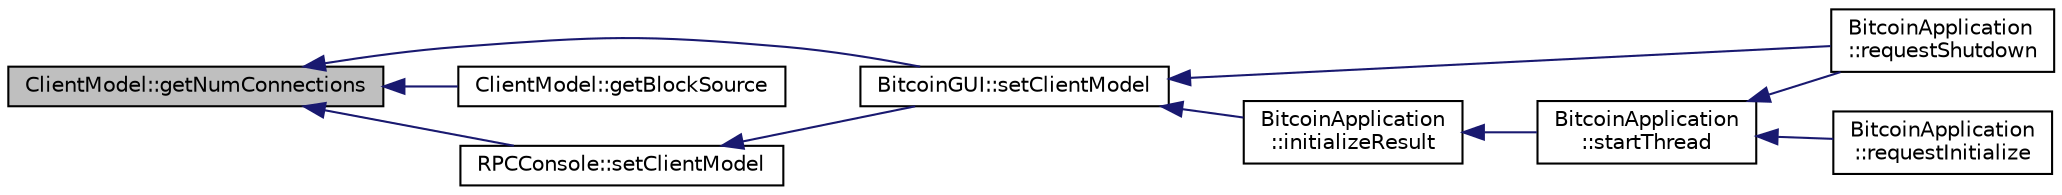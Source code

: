 digraph "ClientModel::getNumConnections"
{
  edge [fontname="Helvetica",fontsize="10",labelfontname="Helvetica",labelfontsize="10"];
  node [fontname="Helvetica",fontsize="10",shape=record];
  rankdir="LR";
  Node115 [label="ClientModel::getNumConnections",height=0.2,width=0.4,color="black", fillcolor="grey75", style="filled", fontcolor="black"];
  Node115 -> Node116 [dir="back",color="midnightblue",fontsize="10",style="solid",fontname="Helvetica"];
  Node116 [label="BitcoinGUI::setClientModel",height=0.2,width=0.4,color="black", fillcolor="white", style="filled",URL="$class_bitcoin_g_u_i.html#a99d71e1f8478ab937ce2522c8d3815e3",tooltip="Set the client model. "];
  Node116 -> Node117 [dir="back",color="midnightblue",fontsize="10",style="solid",fontname="Helvetica"];
  Node117 [label="BitcoinApplication\l::requestShutdown",height=0.2,width=0.4,color="black", fillcolor="white", style="filled",URL="$class_bitcoin_application.html#a37c560d4c04d14a6da151b82caf8888f",tooltip="Request core shutdown. "];
  Node116 -> Node118 [dir="back",color="midnightblue",fontsize="10",style="solid",fontname="Helvetica"];
  Node118 [label="BitcoinApplication\l::initializeResult",height=0.2,width=0.4,color="black", fillcolor="white", style="filled",URL="$class_bitcoin_application.html#aceb08b4063e4fb264cf11cf7f9edd969"];
  Node118 -> Node119 [dir="back",color="midnightblue",fontsize="10",style="solid",fontname="Helvetica"];
  Node119 [label="BitcoinApplication\l::startThread",height=0.2,width=0.4,color="black", fillcolor="white", style="filled",URL="$class_bitcoin_application.html#a61afce9356e452c53ad4c83f5ca19df8"];
  Node119 -> Node120 [dir="back",color="midnightblue",fontsize="10",style="solid",fontname="Helvetica"];
  Node120 [label="BitcoinApplication\l::requestInitialize",height=0.2,width=0.4,color="black", fillcolor="white", style="filled",URL="$class_bitcoin_application.html#ade19c44b87b00b6b19b433caf4c22ba6",tooltip="Request core initialization. "];
  Node119 -> Node117 [dir="back",color="midnightblue",fontsize="10",style="solid",fontname="Helvetica"];
  Node115 -> Node121 [dir="back",color="midnightblue",fontsize="10",style="solid",fontname="Helvetica"];
  Node121 [label="ClientModel::getBlockSource",height=0.2,width=0.4,color="black", fillcolor="white", style="filled",URL="$class_client_model.html#ab57c3a8365dd3f455f84521353facee7",tooltip="Return true if core is importing blocks. "];
  Node115 -> Node122 [dir="back",color="midnightblue",fontsize="10",style="solid",fontname="Helvetica"];
  Node122 [label="RPCConsole::setClientModel",height=0.2,width=0.4,color="black", fillcolor="white", style="filled",URL="$class_r_p_c_console.html#a355349a33664a07628e9ca22a60f5fa7"];
  Node122 -> Node116 [dir="back",color="midnightblue",fontsize="10",style="solid",fontname="Helvetica"];
}
